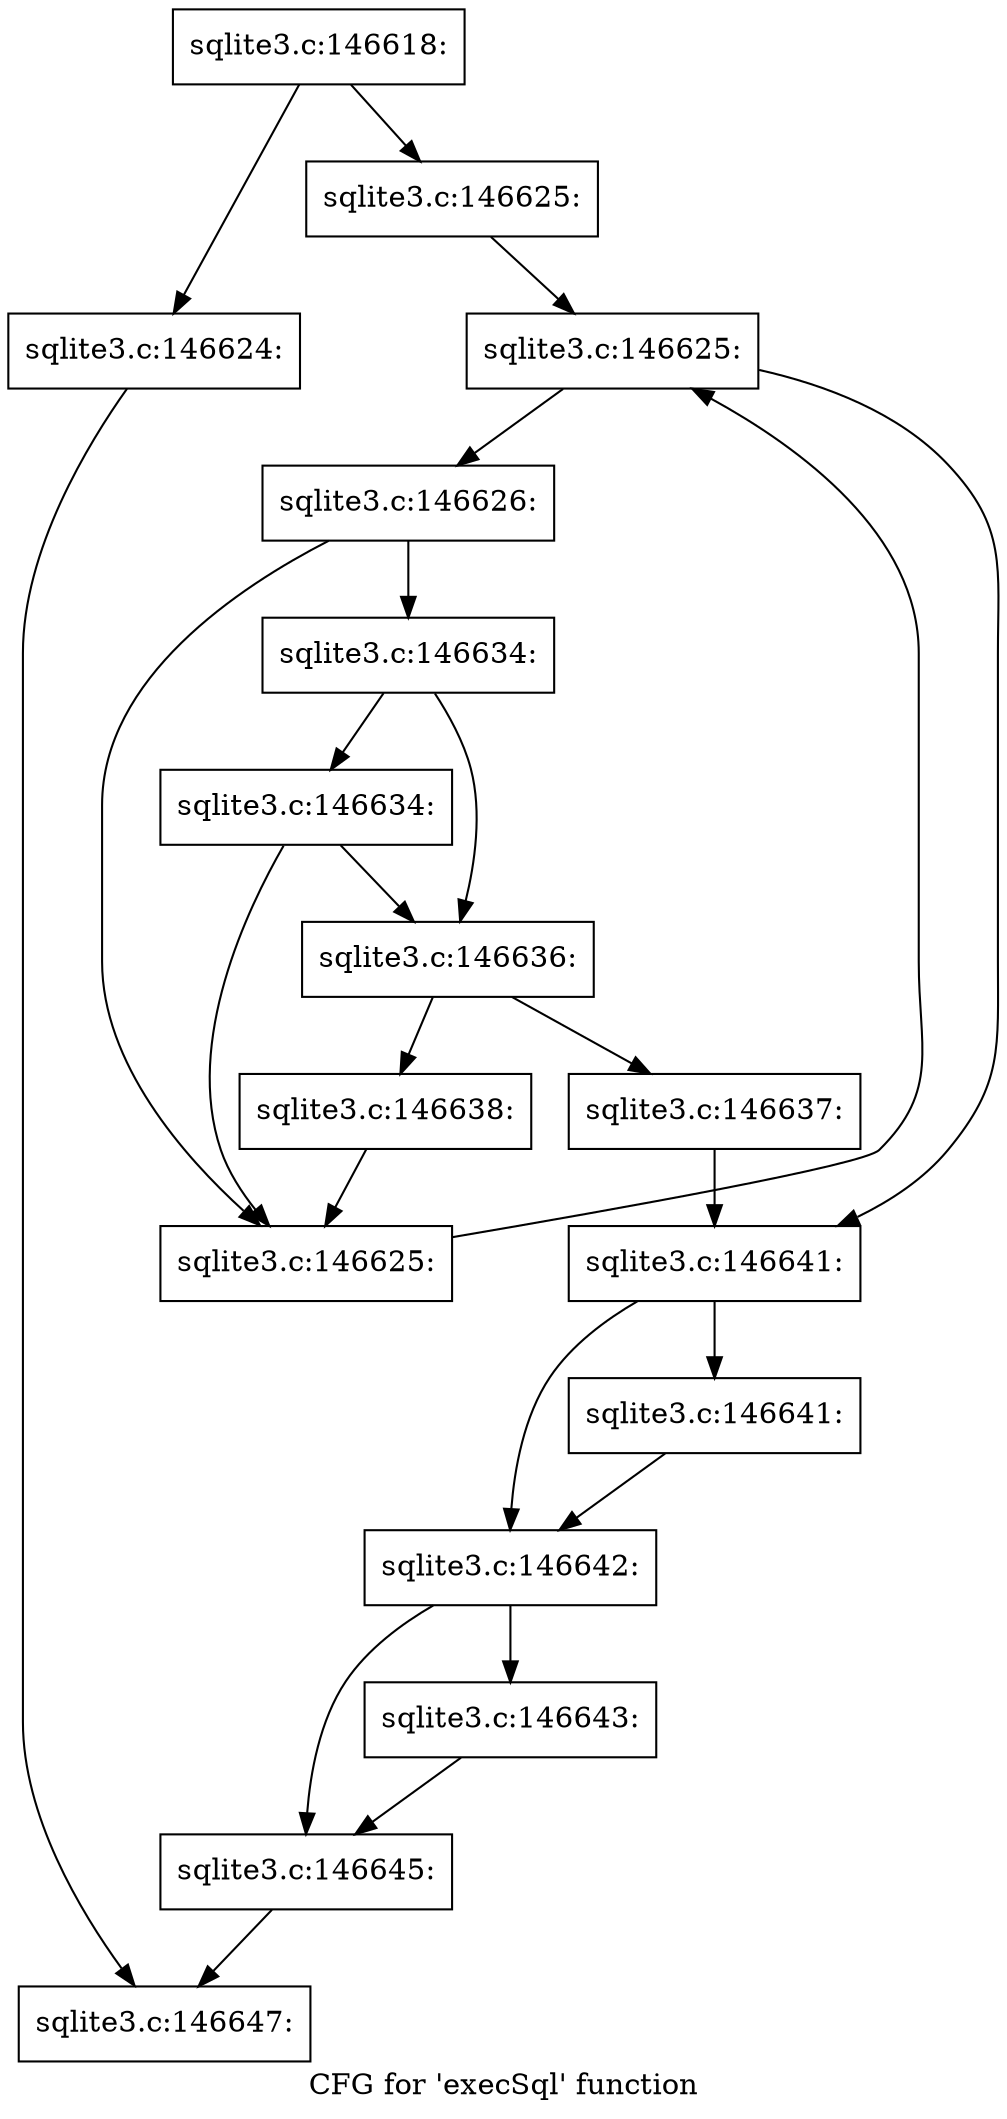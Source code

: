 digraph "CFG for 'execSql' function" {
	label="CFG for 'execSql' function";

	Node0x55c0f84d7d60 [shape=record,label="{sqlite3.c:146618:}"];
	Node0x55c0f84d7d60 -> Node0x55c0f84e0340;
	Node0x55c0f84d7d60 -> Node0x55c0f84e04c0;
	Node0x55c0f84e0340 [shape=record,label="{sqlite3.c:146624:}"];
	Node0x55c0f84e0340 -> Node0x55c0f84d7ee0;
	Node0x55c0f84e04c0 [shape=record,label="{sqlite3.c:146625:}"];
	Node0x55c0f84e04c0 -> Node0x55c0f84e0980;
	Node0x55c0f84e0980 [shape=record,label="{sqlite3.c:146625:}"];
	Node0x55c0f84e0980 -> Node0x55c0f84e0f20;
	Node0x55c0f84e0980 -> Node0x55c0f84e0ae0;
	Node0x55c0f84e0f20 [shape=record,label="{sqlite3.c:146626:}"];
	Node0x55c0f84e0f20 -> Node0x55c0f84e1700;
	Node0x55c0f84e0f20 -> Node0x55c0f84e16b0;
	Node0x55c0f84e1700 [shape=record,label="{sqlite3.c:146634:}"];
	Node0x55c0f84e1700 -> Node0x55c0f84e1660;
	Node0x55c0f84e1700 -> Node0x55c0f84e1960;
	Node0x55c0f84e1960 [shape=record,label="{sqlite3.c:146634:}"];
	Node0x55c0f84e1960 -> Node0x55c0f84e1660;
	Node0x55c0f84e1960 -> Node0x55c0f84e16b0;
	Node0x55c0f84e1660 [shape=record,label="{sqlite3.c:146636:}"];
	Node0x55c0f84e1660 -> Node0x55c0f84e2910;
	Node0x55c0f84e1660 -> Node0x55c0f84e2960;
	Node0x55c0f84e2910 [shape=record,label="{sqlite3.c:146637:}"];
	Node0x55c0f84e2910 -> Node0x55c0f84e0ae0;
	Node0x55c0f84e2960 [shape=record,label="{sqlite3.c:146638:}"];
	Node0x55c0f84e2960 -> Node0x55c0f84e16b0;
	Node0x55c0f84e16b0 [shape=record,label="{sqlite3.c:146625:}"];
	Node0x55c0f84e16b0 -> Node0x55c0f84e0980;
	Node0x55c0f84e0ae0 [shape=record,label="{sqlite3.c:146641:}"];
	Node0x55c0f84e0ae0 -> Node0x55c0f84e30a0;
	Node0x55c0f84e0ae0 -> Node0x55c0f84e30f0;
	Node0x55c0f84e30a0 [shape=record,label="{sqlite3.c:146641:}"];
	Node0x55c0f84e30a0 -> Node0x55c0f84e30f0;
	Node0x55c0f84e30f0 [shape=record,label="{sqlite3.c:146642:}"];
	Node0x55c0f84e30f0 -> Node0x55c0f84e3570;
	Node0x55c0f84e30f0 -> Node0x55c0f84e35c0;
	Node0x55c0f84e3570 [shape=record,label="{sqlite3.c:146643:}"];
	Node0x55c0f84e3570 -> Node0x55c0f84e35c0;
	Node0x55c0f84e35c0 [shape=record,label="{sqlite3.c:146645:}"];
	Node0x55c0f84e35c0 -> Node0x55c0f84d7ee0;
	Node0x55c0f84d7ee0 [shape=record,label="{sqlite3.c:146647:}"];
}
